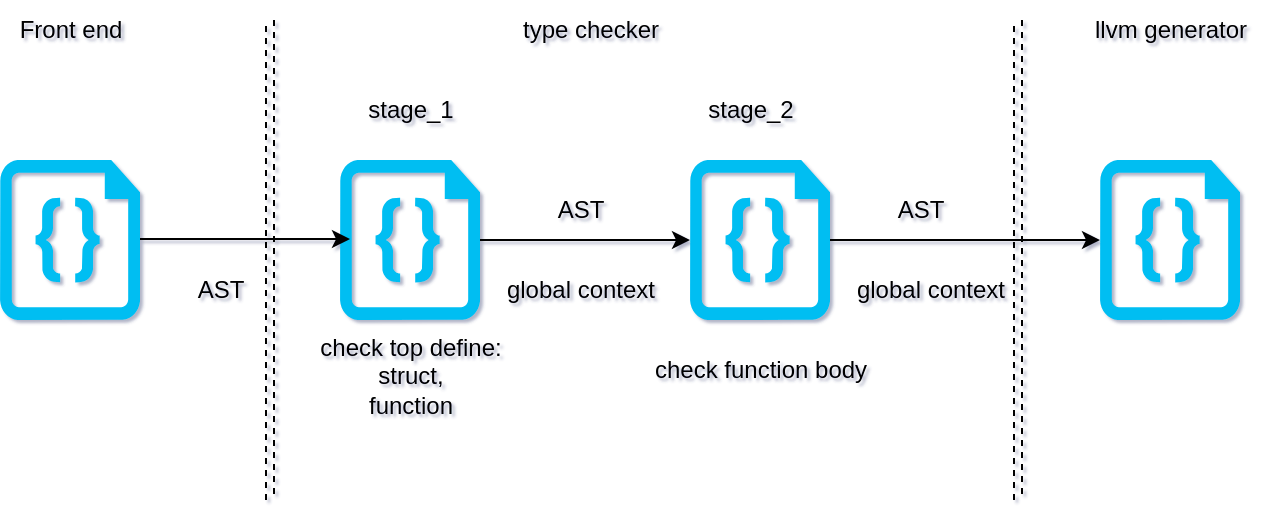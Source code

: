 <mxfile>
    <diagram id="lMW3Tp3uvUlXskh_Tx-W" name="Page-1">
        <mxGraphModel dx="799" dy="479" grid="1" gridSize="10" guides="1" tooltips="1" connect="1" arrows="1" fold="1" page="1" pageScale="1" pageWidth="850" pageHeight="1100" background="#ffffff" math="0" shadow="1">
            <root>
                <mxCell id="0"/>
                <mxCell id="1" parent="0"/>
                <mxCell id="32" style="edgeStyle=none;html=1;entryX=0;entryY=0.5;entryDx=0;entryDy=0;entryPerimeter=0;fontColor=#000000;strokeColor=#000000;" edge="1" parent="1" source="6" target="9">
                    <mxGeometry relative="1" as="geometry"/>
                </mxCell>
                <mxCell id="6" value="" style="verticalLabelPosition=bottom;html=1;verticalAlign=top;align=center;strokeColor=none;fillColor=#00BEF2;shape=mxgraph.azure.code_file;pointerEvents=1;fontColor=#000000;" parent="1" vertex="1">
                    <mxGeometry x="250" y="180" width="70" height="80" as="geometry"/>
                </mxCell>
                <mxCell id="37" style="edgeStyle=none;html=1;strokeColor=#000000;fontColor=#000000;" edge="1" parent="1" source="9" target="19">
                    <mxGeometry relative="1" as="geometry"/>
                </mxCell>
                <mxCell id="9" value="" style="verticalLabelPosition=bottom;html=1;verticalAlign=top;align=center;strokeColor=none;fillColor=#00BEF2;shape=mxgraph.azure.code_file;pointerEvents=1;fontColor=#000000;" parent="1" vertex="1">
                    <mxGeometry x="425" y="180" width="70" height="80" as="geometry"/>
                </mxCell>
                <mxCell id="19" value="" style="verticalLabelPosition=bottom;html=1;verticalAlign=top;align=center;strokeColor=none;fillColor=#00BEF2;shape=mxgraph.azure.code_file;pointerEvents=1;fontColor=#000000;" parent="1" vertex="1">
                    <mxGeometry x="630" y="180" width="70" height="80" as="geometry"/>
                </mxCell>
                <mxCell id="31" value="&lt;font color=&quot;#000000&quot;&gt;stage_1&lt;/font&gt;" style="text;html=1;align=center;verticalAlign=middle;resizable=0;points=[];autosize=1;strokeColor=none;fillColor=none;" vertex="1" parent="1">
                    <mxGeometry x="250" y="140" width="70" height="30" as="geometry"/>
                </mxCell>
                <mxCell id="33" value="&lt;font color=&quot;#000000&quot;&gt;check top define:&lt;br&gt;struct,&lt;br&gt;function&lt;br&gt;&lt;br&gt;&lt;/font&gt;" style="text;html=1;align=center;verticalAlign=middle;resizable=0;points=[];autosize=1;strokeColor=none;fillColor=none;" vertex="1" parent="1">
                    <mxGeometry x="230" y="260" width="110" height="70" as="geometry"/>
                </mxCell>
                <mxCell id="34" value="&lt;font color=&quot;#000000&quot;&gt;global context&lt;/font&gt;" style="text;html=1;align=center;verticalAlign=middle;resizable=0;points=[];autosize=1;strokeColor=none;fillColor=none;" vertex="1" parent="1">
                    <mxGeometry x="320" y="230" width="100" height="30" as="geometry"/>
                </mxCell>
                <mxCell id="35" value="&lt;font color=&quot;#000000&quot;&gt;stage_2&lt;/font&gt;" style="text;html=1;align=center;verticalAlign=middle;resizable=0;points=[];autosize=1;strokeColor=none;fillColor=none;" vertex="1" parent="1">
                    <mxGeometry x="420" y="140" width="70" height="30" as="geometry"/>
                </mxCell>
                <mxCell id="36" value="&lt;font color=&quot;#000000&quot;&gt;check function body&lt;br&gt;&lt;/font&gt;" style="text;html=1;align=center;verticalAlign=middle;resizable=0;points=[];autosize=1;strokeColor=none;fillColor=none;" vertex="1" parent="1">
                    <mxGeometry x="395" y="270" width="130" height="30" as="geometry"/>
                </mxCell>
                <mxCell id="38" value="" style="endArrow=none;dashed=1;html=1;strokeColor=#000000;fontColor=#000000;shape=link;" edge="1" parent="1">
                    <mxGeometry width="50" height="50" relative="1" as="geometry">
                        <mxPoint x="589" y="350" as="sourcePoint"/>
                        <mxPoint x="589" y="110" as="targetPoint"/>
                    </mxGeometry>
                </mxCell>
                <mxCell id="39" value="&lt;font color=&quot;#000000&quot;&gt;Front end&lt;/font&gt;" style="text;html=1;align=center;verticalAlign=middle;resizable=0;points=[];autosize=1;strokeColor=none;fillColor=none;" vertex="1" parent="1">
                    <mxGeometry x="80" y="100" width="70" height="30" as="geometry"/>
                </mxCell>
                <mxCell id="40" value="" style="verticalLabelPosition=bottom;html=1;verticalAlign=top;align=center;strokeColor=none;fillColor=#00BEF2;shape=mxgraph.azure.code_file;pointerEvents=1;fontColor=#000000;" vertex="1" parent="1">
                    <mxGeometry x="80" y="180" width="70" height="80" as="geometry"/>
                </mxCell>
                <mxCell id="41" value="" style="endArrow=none;dashed=1;html=1;strokeColor=#000000;fontColor=#000000;shape=link;" edge="1" parent="1">
                    <mxGeometry width="50" height="50" relative="1" as="geometry">
                        <mxPoint x="215" y="350" as="sourcePoint"/>
                        <mxPoint x="215" y="110" as="targetPoint"/>
                    </mxGeometry>
                </mxCell>
                <mxCell id="42" style="edgeStyle=none;html=1;entryX=0;entryY=0.5;entryDx=0;entryDy=0;entryPerimeter=0;fontColor=#000000;strokeColor=#000000;" edge="1" parent="1">
                    <mxGeometry relative="1" as="geometry">
                        <mxPoint x="150" y="219.5" as="sourcePoint"/>
                        <mxPoint x="255" y="219.5" as="targetPoint"/>
                    </mxGeometry>
                </mxCell>
                <mxCell id="43" value="&lt;font color=&quot;#000000&quot;&gt;type checker&lt;/font&gt;" style="text;html=1;align=center;verticalAlign=middle;resizable=0;points=[];autosize=1;strokeColor=none;fillColor=none;" vertex="1" parent="1">
                    <mxGeometry x="330" y="100" width="90" height="30" as="geometry"/>
                </mxCell>
                <mxCell id="44" value="&lt;font color=&quot;#000000&quot;&gt;AST&lt;/font&gt;" style="text;html=1;align=center;verticalAlign=middle;resizable=0;points=[];autosize=1;strokeColor=none;fillColor=none;" vertex="1" parent="1">
                    <mxGeometry x="165" y="230" width="50" height="30" as="geometry"/>
                </mxCell>
                <mxCell id="45" value="&lt;font color=&quot;#000000&quot;&gt;llvm generator&lt;/font&gt;" style="text;html=1;align=center;verticalAlign=middle;resizable=0;points=[];autosize=1;strokeColor=none;fillColor=none;" vertex="1" parent="1">
                    <mxGeometry x="615" y="100" width="100" height="30" as="geometry"/>
                </mxCell>
                <mxCell id="46" value="&lt;font color=&quot;#000000&quot;&gt;AST&lt;/font&gt;" style="text;html=1;align=center;verticalAlign=middle;resizable=0;points=[];autosize=1;strokeColor=none;fillColor=none;" vertex="1" parent="1">
                    <mxGeometry x="345" y="190" width="50" height="30" as="geometry"/>
                </mxCell>
                <mxCell id="47" value="&lt;font color=&quot;#000000&quot;&gt;global context&lt;/font&gt;" style="text;html=1;align=center;verticalAlign=middle;resizable=0;points=[];autosize=1;strokeColor=none;fillColor=none;" vertex="1" parent="1">
                    <mxGeometry x="495" y="230" width="100" height="30" as="geometry"/>
                </mxCell>
                <mxCell id="48" value="&lt;font color=&quot;#000000&quot;&gt;AST&lt;/font&gt;" style="text;html=1;align=center;verticalAlign=middle;resizable=0;points=[];autosize=1;strokeColor=none;fillColor=none;" vertex="1" parent="1">
                    <mxGeometry x="515" y="190" width="50" height="30" as="geometry"/>
                </mxCell>
            </root>
        </mxGraphModel>
    </diagram>
</mxfile>